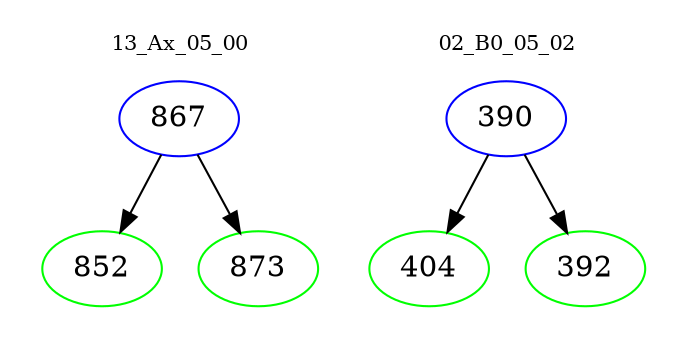 digraph{
subgraph cluster_0 {
color = white
label = "13_Ax_05_00";
fontsize=10;
T0_867 [label="867", color="blue"]
T0_867 -> T0_852 [color="black"]
T0_852 [label="852", color="green"]
T0_867 -> T0_873 [color="black"]
T0_873 [label="873", color="green"]
}
subgraph cluster_1 {
color = white
label = "02_B0_05_02";
fontsize=10;
T1_390 [label="390", color="blue"]
T1_390 -> T1_404 [color="black"]
T1_404 [label="404", color="green"]
T1_390 -> T1_392 [color="black"]
T1_392 [label="392", color="green"]
}
}
